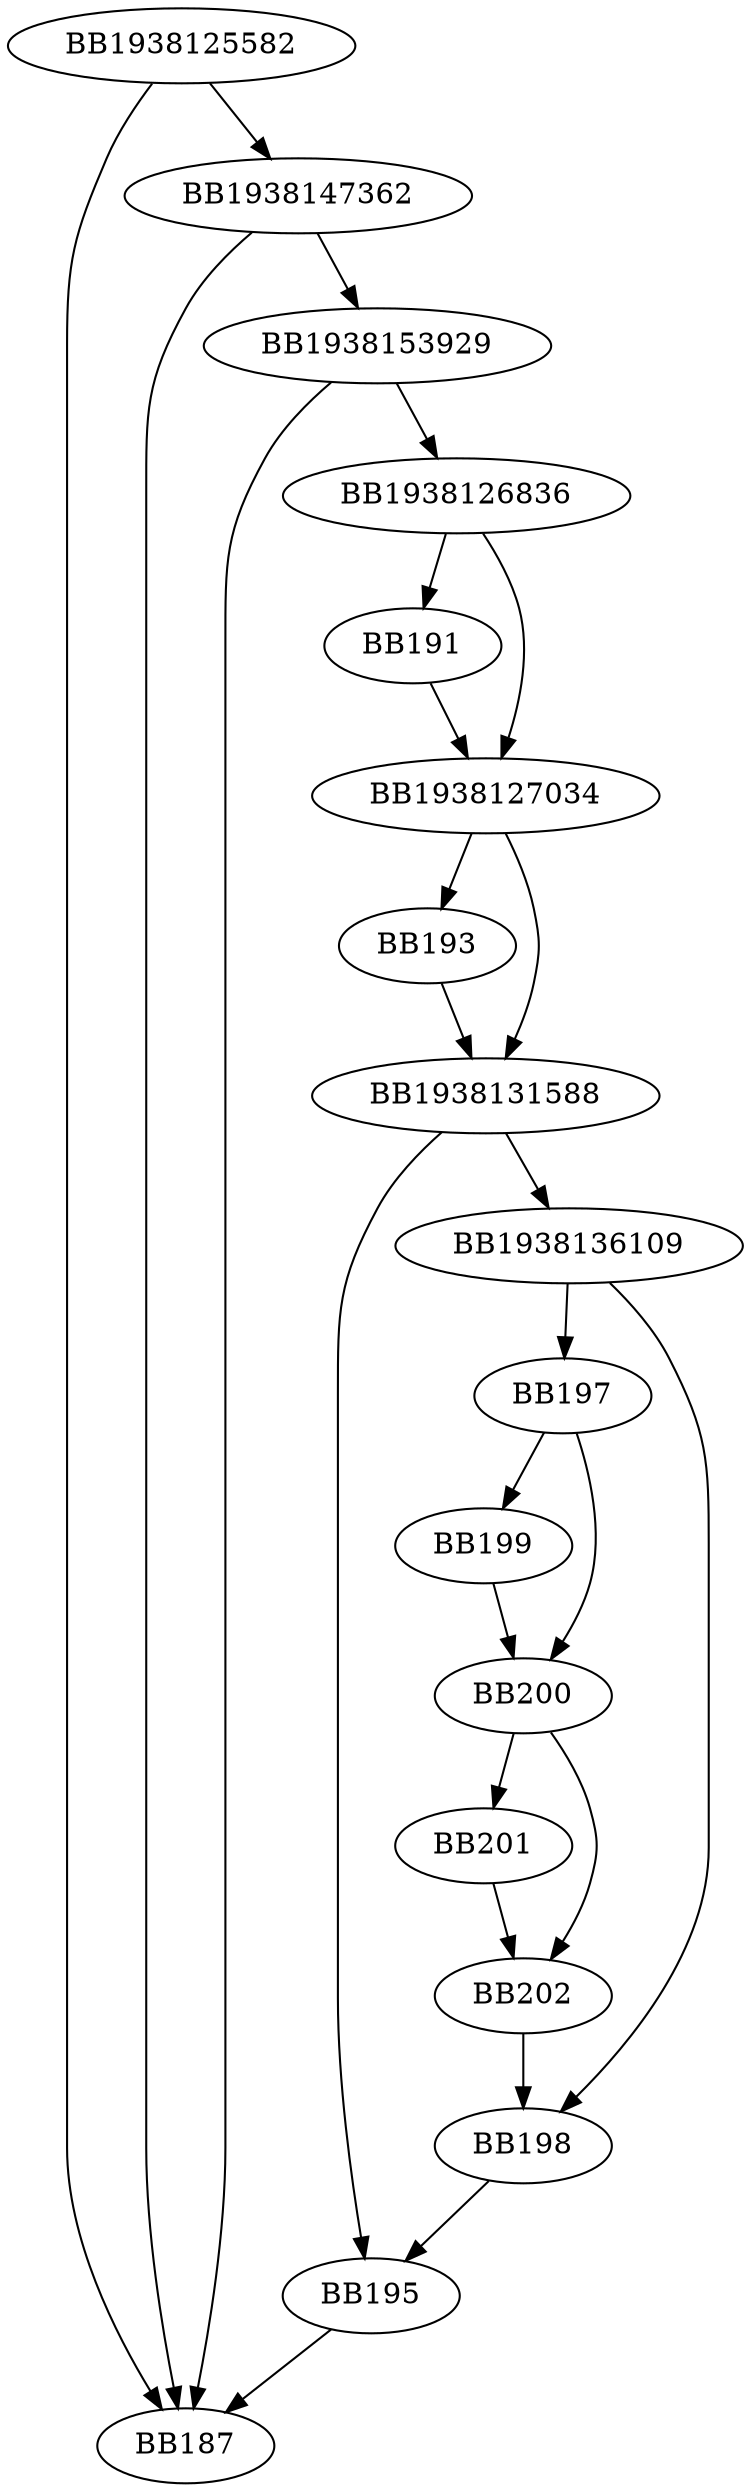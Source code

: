 digraph G{
	BB1938125582->BB187;
	BB1938125582->BB1938147362;
	BB1938147362->BB187;
	BB1938147362->BB1938153929;
	BB1938153929->BB1938126836;
	BB1938153929->BB187;
	BB1938126836->BB191;
	BB1938126836->BB1938127034;
	BB191->BB1938127034;
	BB1938127034->BB193;
	BB1938127034->BB1938131588;
	BB193->BB1938131588;
	BB1938131588->BB195;
	BB1938131588->BB1938136109;
	BB1938136109->BB197;
	BB1938136109->BB198;
	BB197->BB199;
	BB197->BB200;
	BB199->BB200;
	BB200->BB201;
	BB200->BB202;
	BB201->BB202;
	BB202->BB198;
	BB198->BB195;
	BB195->BB187;
}
